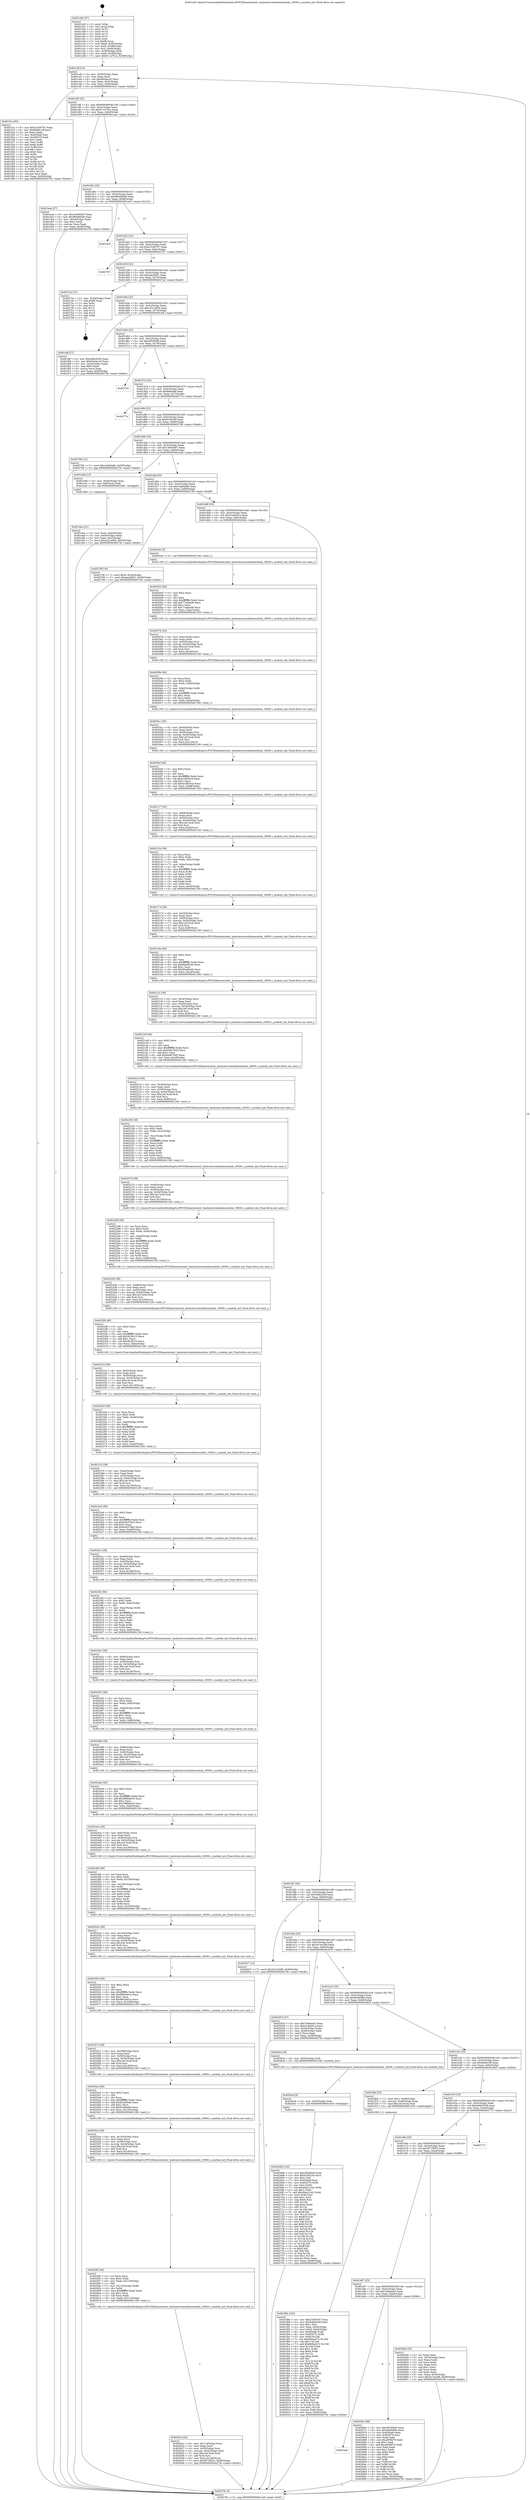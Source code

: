 digraph "0x401cb0" {
  label = "0x401cb0 (/mnt/c/Users/mathe/Desktop/tcc/POCII/binaries/extr_hashcatsrcmodulesmodule_18500.c_module_init_Final-ollvm.out::main(0))"
  labelloc = "t"
  node[shape=record]

  Entry [label="",width=0.3,height=0.3,shape=circle,fillcolor=black,style=filled]
  "0x401cdf" [label="{
     0x401cdf [23]\l
     | [instrs]\l
     &nbsp;&nbsp;0x401cdf \<+3\>: mov -0x58(%rbp),%eax\l
     &nbsp;&nbsp;0x401ce2 \<+2\>: mov %eax,%ecx\l
     &nbsp;&nbsp;0x401ce4 \<+6\>: sub $0x8444ecc0,%ecx\l
     &nbsp;&nbsp;0x401cea \<+3\>: mov %eax,-0x5c(%rbp)\l
     &nbsp;&nbsp;0x401ced \<+3\>: mov %ecx,-0x60(%rbp)\l
     &nbsp;&nbsp;0x401cf0 \<+6\>: je 0000000000401f1a \<main+0x26a\>\l
  }"]
  "0x401f1a" [label="{
     0x401f1a [83]\l
     | [instrs]\l
     &nbsp;&nbsp;0x401f1a \<+5\>: mov $0xa7e56797,%eax\l
     &nbsp;&nbsp;0x401f1f \<+5\>: mov $0x468dc1ff,%ecx\l
     &nbsp;&nbsp;0x401f24 \<+2\>: xor %edx,%edx\l
     &nbsp;&nbsp;0x401f26 \<+7\>: mov 0x4050a8,%esi\l
     &nbsp;&nbsp;0x401f2d \<+7\>: mov 0x405070,%edi\l
     &nbsp;&nbsp;0x401f34 \<+3\>: sub $0x1,%edx\l
     &nbsp;&nbsp;0x401f37 \<+3\>: mov %esi,%r8d\l
     &nbsp;&nbsp;0x401f3a \<+3\>: add %edx,%r8d\l
     &nbsp;&nbsp;0x401f3d \<+4\>: imul %r8d,%esi\l
     &nbsp;&nbsp;0x401f41 \<+3\>: and $0x1,%esi\l
     &nbsp;&nbsp;0x401f44 \<+3\>: cmp $0x0,%esi\l
     &nbsp;&nbsp;0x401f47 \<+4\>: sete %r9b\l
     &nbsp;&nbsp;0x401f4b \<+3\>: cmp $0xa,%edi\l
     &nbsp;&nbsp;0x401f4e \<+4\>: setl %r10b\l
     &nbsp;&nbsp;0x401f52 \<+3\>: mov %r9b,%r11b\l
     &nbsp;&nbsp;0x401f55 \<+3\>: and %r10b,%r11b\l
     &nbsp;&nbsp;0x401f58 \<+3\>: xor %r10b,%r9b\l
     &nbsp;&nbsp;0x401f5b \<+3\>: or %r9b,%r11b\l
     &nbsp;&nbsp;0x401f5e \<+4\>: test $0x1,%r11b\l
     &nbsp;&nbsp;0x401f62 \<+3\>: cmovne %ecx,%eax\l
     &nbsp;&nbsp;0x401f65 \<+3\>: mov %eax,-0x58(%rbp)\l
     &nbsp;&nbsp;0x401f68 \<+5\>: jmp 00000000004027fe \<main+0xb4e\>\l
  }"]
  "0x401cf6" [label="{
     0x401cf6 [22]\l
     | [instrs]\l
     &nbsp;&nbsp;0x401cf6 \<+5\>: jmp 0000000000401cfb \<main+0x4b\>\l
     &nbsp;&nbsp;0x401cfb \<+3\>: mov -0x5c(%rbp),%eax\l
     &nbsp;&nbsp;0x401cfe \<+5\>: sub $0x911a791e,%eax\l
     &nbsp;&nbsp;0x401d03 \<+3\>: mov %eax,-0x64(%rbp)\l
     &nbsp;&nbsp;0x401d06 \<+6\>: je 0000000000401eaa \<main+0x1fa\>\l
  }"]
  Exit [label="",width=0.3,height=0.3,shape=circle,fillcolor=black,style=filled,peripheries=2]
  "0x401eaa" [label="{
     0x401eaa [27]\l
     | [instrs]\l
     &nbsp;&nbsp;0x401eaa \<+5\>: mov $0x14940467,%eax\l
     &nbsp;&nbsp;0x401eaf \<+5\>: mov $0x994d6d38,%ecx\l
     &nbsp;&nbsp;0x401eb4 \<+3\>: mov -0x30(%rbp),%edx\l
     &nbsp;&nbsp;0x401eb7 \<+3\>: cmp $0x2,%edx\l
     &nbsp;&nbsp;0x401eba \<+3\>: cmovne %ecx,%eax\l
     &nbsp;&nbsp;0x401ebd \<+3\>: mov %eax,-0x58(%rbp)\l
     &nbsp;&nbsp;0x401ec0 \<+5\>: jmp 00000000004027fe \<main+0xb4e\>\l
  }"]
  "0x401d0c" [label="{
     0x401d0c [22]\l
     | [instrs]\l
     &nbsp;&nbsp;0x401d0c \<+5\>: jmp 0000000000401d11 \<main+0x61\>\l
     &nbsp;&nbsp;0x401d11 \<+3\>: mov -0x5c(%rbp),%eax\l
     &nbsp;&nbsp;0x401d14 \<+5\>: sub $0x994d6d38,%eax\l
     &nbsp;&nbsp;0x401d19 \<+3\>: mov %eax,-0x68(%rbp)\l
     &nbsp;&nbsp;0x401d1c \<+6\>: je 0000000000401ec5 \<main+0x215\>\l
  }"]
  "0x4027fe" [label="{
     0x4027fe [5]\l
     | [instrs]\l
     &nbsp;&nbsp;0x4027fe \<+5\>: jmp 0000000000401cdf \<main+0x2f\>\l
  }"]
  "0x401cb0" [label="{
     0x401cb0 [47]\l
     | [instrs]\l
     &nbsp;&nbsp;0x401cb0 \<+1\>: push %rbp\l
     &nbsp;&nbsp;0x401cb1 \<+3\>: mov %rsp,%rbp\l
     &nbsp;&nbsp;0x401cb4 \<+2\>: push %r15\l
     &nbsp;&nbsp;0x401cb6 \<+2\>: push %r14\l
     &nbsp;&nbsp;0x401cb8 \<+2\>: push %r13\l
     &nbsp;&nbsp;0x401cba \<+2\>: push %r12\l
     &nbsp;&nbsp;0x401cbc \<+1\>: push %rbx\l
     &nbsp;&nbsp;0x401cbd \<+7\>: sub $0xf8,%rsp\l
     &nbsp;&nbsp;0x401cc4 \<+7\>: movl $0x0,-0x34(%rbp)\l
     &nbsp;&nbsp;0x401ccb \<+3\>: mov %edi,-0x38(%rbp)\l
     &nbsp;&nbsp;0x401cce \<+4\>: mov %rsi,-0x40(%rbp)\l
     &nbsp;&nbsp;0x401cd2 \<+3\>: mov -0x38(%rbp),%edi\l
     &nbsp;&nbsp;0x401cd5 \<+3\>: mov %edi,-0x30(%rbp)\l
     &nbsp;&nbsp;0x401cd8 \<+7\>: movl $0x911a791e,-0x58(%rbp)\l
  }"]
  "0x4026d6" [label="{
     0x4026d6 [144]\l
     | [instrs]\l
     &nbsp;&nbsp;0x4026d6 \<+5\>: mov $0xcf0300e9,%eax\l
     &nbsp;&nbsp;0x4026db \<+5\>: mov $0x916923d,%ecx\l
     &nbsp;&nbsp;0x4026e0 \<+2\>: mov $0x1,%dl\l
     &nbsp;&nbsp;0x4026e2 \<+7\>: mov 0x4050a8,%esi\l
     &nbsp;&nbsp;0x4026e9 \<+8\>: mov 0x405070,%r8d\l
     &nbsp;&nbsp;0x4026f1 \<+3\>: mov %esi,%r9d\l
     &nbsp;&nbsp;0x4026f4 \<+7\>: sub $0xd4a41242,%r9d\l
     &nbsp;&nbsp;0x4026fb \<+4\>: sub $0x1,%r9d\l
     &nbsp;&nbsp;0x4026ff \<+7\>: add $0xd4a41242,%r9d\l
     &nbsp;&nbsp;0x402706 \<+4\>: imul %r9d,%esi\l
     &nbsp;&nbsp;0x40270a \<+3\>: and $0x1,%esi\l
     &nbsp;&nbsp;0x40270d \<+3\>: cmp $0x0,%esi\l
     &nbsp;&nbsp;0x402710 \<+4\>: sete %r10b\l
     &nbsp;&nbsp;0x402714 \<+4\>: cmp $0xa,%r8d\l
     &nbsp;&nbsp;0x402718 \<+4\>: setl %r11b\l
     &nbsp;&nbsp;0x40271c \<+3\>: mov %r10b,%bl\l
     &nbsp;&nbsp;0x40271f \<+3\>: xor $0xff,%bl\l
     &nbsp;&nbsp;0x402722 \<+3\>: mov %r11b,%r14b\l
     &nbsp;&nbsp;0x402725 \<+4\>: xor $0xff,%r14b\l
     &nbsp;&nbsp;0x402729 \<+3\>: xor $0x0,%dl\l
     &nbsp;&nbsp;0x40272c \<+3\>: mov %bl,%r15b\l
     &nbsp;&nbsp;0x40272f \<+4\>: and $0x0,%r15b\l
     &nbsp;&nbsp;0x402733 \<+3\>: and %dl,%r10b\l
     &nbsp;&nbsp;0x402736 \<+3\>: mov %r14b,%r12b\l
     &nbsp;&nbsp;0x402739 \<+4\>: and $0x0,%r12b\l
     &nbsp;&nbsp;0x40273d \<+3\>: and %dl,%r11b\l
     &nbsp;&nbsp;0x402740 \<+3\>: or %r10b,%r15b\l
     &nbsp;&nbsp;0x402743 \<+3\>: or %r11b,%r12b\l
     &nbsp;&nbsp;0x402746 \<+3\>: xor %r12b,%r15b\l
     &nbsp;&nbsp;0x402749 \<+3\>: or %r14b,%bl\l
     &nbsp;&nbsp;0x40274c \<+3\>: xor $0xff,%bl\l
     &nbsp;&nbsp;0x40274f \<+3\>: or $0x0,%dl\l
     &nbsp;&nbsp;0x402752 \<+2\>: and %dl,%bl\l
     &nbsp;&nbsp;0x402754 \<+3\>: or %bl,%r15b\l
     &nbsp;&nbsp;0x402757 \<+4\>: test $0x1,%r15b\l
     &nbsp;&nbsp;0x40275b \<+3\>: cmovne %ecx,%eax\l
     &nbsp;&nbsp;0x40275e \<+3\>: mov %eax,-0x58(%rbp)\l
     &nbsp;&nbsp;0x402761 \<+5\>: jmp 00000000004027fe \<main+0xb4e\>\l
  }"]
  "0x401ec5" [label="{
     0x401ec5\l
  }", style=dashed]
  "0x401d22" [label="{
     0x401d22 [22]\l
     | [instrs]\l
     &nbsp;&nbsp;0x401d22 \<+5\>: jmp 0000000000401d27 \<main+0x77\>\l
     &nbsp;&nbsp;0x401d27 \<+3\>: mov -0x5c(%rbp),%eax\l
     &nbsp;&nbsp;0x401d2a \<+5\>: sub $0xa7e56797,%eax\l
     &nbsp;&nbsp;0x401d2f \<+3\>: mov %eax,-0x6c(%rbp)\l
     &nbsp;&nbsp;0x401d32 \<+6\>: je 00000000004027b7 \<main+0xb07\>\l
  }"]
  "0x4026cd" [label="{
     0x4026cd [9]\l
     | [instrs]\l
     &nbsp;&nbsp;0x4026cd \<+4\>: mov -0x50(%rbp),%rdi\l
     &nbsp;&nbsp;0x4026d1 \<+5\>: call 0000000000401030 \<free@plt\>\l
     | [calls]\l
     &nbsp;&nbsp;0x401030 \{1\} (unknown)\l
  }"]
  "0x4027b7" [label="{
     0x4027b7\l
  }", style=dashed]
  "0x401d38" [label="{
     0x401d38 [22]\l
     | [instrs]\l
     &nbsp;&nbsp;0x401d38 \<+5\>: jmp 0000000000401d3d \<main+0x8d\>\l
     &nbsp;&nbsp;0x401d3d \<+3\>: mov -0x5c(%rbp),%eax\l
     &nbsp;&nbsp;0x401d40 \<+5\>: sub $0xaae2fd51,%eax\l
     &nbsp;&nbsp;0x401d45 \<+3\>: mov %eax,-0x70(%rbp)\l
     &nbsp;&nbsp;0x401d48 \<+6\>: je 00000000004027a2 \<main+0xaf2\>\l
  }"]
  "0x401ea0" [label="{
     0x401ea0\l
  }", style=dashed]
  "0x4027a2" [label="{
     0x4027a2 [21]\l
     | [instrs]\l
     &nbsp;&nbsp;0x4027a2 \<+3\>: mov -0x34(%rbp),%eax\l
     &nbsp;&nbsp;0x4027a5 \<+7\>: add $0xf8,%rsp\l
     &nbsp;&nbsp;0x4027ac \<+1\>: pop %rbx\l
     &nbsp;&nbsp;0x4027ad \<+2\>: pop %r12\l
     &nbsp;&nbsp;0x4027af \<+2\>: pop %r13\l
     &nbsp;&nbsp;0x4027b1 \<+2\>: pop %r14\l
     &nbsp;&nbsp;0x4027b3 \<+2\>: pop %r15\l
     &nbsp;&nbsp;0x4027b5 \<+1\>: pop %rbp\l
     &nbsp;&nbsp;0x4027b6 \<+1\>: ret\l
  }"]
  "0x401d4e" [label="{
     0x401d4e [22]\l
     | [instrs]\l
     &nbsp;&nbsp;0x401d4e \<+5\>: jmp 0000000000401d53 \<main+0xa3\>\l
     &nbsp;&nbsp;0x401d53 \<+3\>: mov -0x5c(%rbp),%eax\l
     &nbsp;&nbsp;0x401d56 \<+5\>: sub $0xc251a094,%eax\l
     &nbsp;&nbsp;0x401d5b \<+3\>: mov %eax,-0x74(%rbp)\l
     &nbsp;&nbsp;0x401d5e \<+6\>: je 0000000000401eff \<main+0x24f\>\l
  }"]
  "0x40266c" [label="{
     0x40266c [88]\l
     | [instrs]\l
     &nbsp;&nbsp;0x40266c \<+5\>: mov $0xcf0300e9,%eax\l
     &nbsp;&nbsp;0x402671 \<+5\>: mov $0x40a60f9e,%ecx\l
     &nbsp;&nbsp;0x402676 \<+7\>: mov 0x4050a8,%edx\l
     &nbsp;&nbsp;0x40267d \<+7\>: mov 0x405070,%esi\l
     &nbsp;&nbsp;0x402684 \<+2\>: mov %edx,%edi\l
     &nbsp;&nbsp;0x402686 \<+6\>: sub $0xaf59fd79,%edi\l
     &nbsp;&nbsp;0x40268c \<+3\>: sub $0x1,%edi\l
     &nbsp;&nbsp;0x40268f \<+6\>: add $0xaf59fd79,%edi\l
     &nbsp;&nbsp;0x402695 \<+3\>: imul %edi,%edx\l
     &nbsp;&nbsp;0x402698 \<+3\>: and $0x1,%edx\l
     &nbsp;&nbsp;0x40269b \<+3\>: cmp $0x0,%edx\l
     &nbsp;&nbsp;0x40269e \<+4\>: sete %r8b\l
     &nbsp;&nbsp;0x4026a2 \<+3\>: cmp $0xa,%esi\l
     &nbsp;&nbsp;0x4026a5 \<+4\>: setl %r9b\l
     &nbsp;&nbsp;0x4026a9 \<+3\>: mov %r8b,%r10b\l
     &nbsp;&nbsp;0x4026ac \<+3\>: and %r9b,%r10b\l
     &nbsp;&nbsp;0x4026af \<+3\>: xor %r9b,%r8b\l
     &nbsp;&nbsp;0x4026b2 \<+3\>: or %r8b,%r10b\l
     &nbsp;&nbsp;0x4026b5 \<+4\>: test $0x1,%r10b\l
     &nbsp;&nbsp;0x4026b9 \<+3\>: cmovne %ecx,%eax\l
     &nbsp;&nbsp;0x4026bc \<+3\>: mov %eax,-0x58(%rbp)\l
     &nbsp;&nbsp;0x4026bf \<+5\>: jmp 00000000004027fe \<main+0xb4e\>\l
  }"]
  "0x401eff" [label="{
     0x401eff [27]\l
     | [instrs]\l
     &nbsp;&nbsp;0x401eff \<+5\>: mov $0x4e6b3029,%eax\l
     &nbsp;&nbsp;0x401f04 \<+5\>: mov $0x8444ecc0,%ecx\l
     &nbsp;&nbsp;0x401f09 \<+3\>: mov -0x2c(%rbp),%edx\l
     &nbsp;&nbsp;0x401f0c \<+3\>: cmp $0x0,%edx\l
     &nbsp;&nbsp;0x401f0f \<+3\>: cmove %ecx,%eax\l
     &nbsp;&nbsp;0x401f12 \<+3\>: mov %eax,-0x58(%rbp)\l
     &nbsp;&nbsp;0x401f15 \<+5\>: jmp 00000000004027fe \<main+0xb4e\>\l
  }"]
  "0x401d64" [label="{
     0x401d64 [22]\l
     | [instrs]\l
     &nbsp;&nbsp;0x401d64 \<+5\>: jmp 0000000000401d69 \<main+0xb9\>\l
     &nbsp;&nbsp;0x401d69 \<+3\>: mov -0x5c(%rbp),%eax\l
     &nbsp;&nbsp;0x401d6c \<+5\>: sub $0xcf0300e9,%eax\l
     &nbsp;&nbsp;0x401d71 \<+3\>: mov %eax,-0x78(%rbp)\l
     &nbsp;&nbsp;0x401d74 \<+6\>: je 00000000004027e5 \<main+0xb35\>\l
  }"]
  "0x401e87" [label="{
     0x401e87 [25]\l
     | [instrs]\l
     &nbsp;&nbsp;0x401e87 \<+5\>: jmp 0000000000401e8c \<main+0x1dc\>\l
     &nbsp;&nbsp;0x401e8c \<+3\>: mov -0x5c(%rbp),%eax\l
     &nbsp;&nbsp;0x401e8f \<+5\>: sub $0x7e8abeb5,%eax\l
     &nbsp;&nbsp;0x401e94 \<+6\>: mov %eax,-0xa8(%rbp)\l
     &nbsp;&nbsp;0x401e9a \<+6\>: je 000000000040266c \<main+0x9bc\>\l
  }"]
  "0x4027e5" [label="{
     0x4027e5\l
  }", style=dashed]
  "0x401d7a" [label="{
     0x401d7a [22]\l
     | [instrs]\l
     &nbsp;&nbsp;0x401d7a \<+5\>: jmp 0000000000401d7f \<main+0xcf\>\l
     &nbsp;&nbsp;0x401d7f \<+3\>: mov -0x5c(%rbp),%eax\l
     &nbsp;&nbsp;0x401d82 \<+5\>: sub $0x8a6eafd,%eax\l
     &nbsp;&nbsp;0x401d87 \<+3\>: mov %eax,-0x7c(%rbp)\l
     &nbsp;&nbsp;0x401d8a \<+6\>: je 000000000040277e \<main+0xace\>\l
  }"]
  "0x40264b" [label="{
     0x40264b [33]\l
     | [instrs]\l
     &nbsp;&nbsp;0x40264b \<+2\>: xor %eax,%eax\l
     &nbsp;&nbsp;0x40264d \<+3\>: mov -0x54(%rbp),%ecx\l
     &nbsp;&nbsp;0x402650 \<+2\>: mov %eax,%edx\l
     &nbsp;&nbsp;0x402652 \<+2\>: sub %ecx,%edx\l
     &nbsp;&nbsp;0x402654 \<+2\>: mov %eax,%ecx\l
     &nbsp;&nbsp;0x402656 \<+3\>: sub $0x1,%ecx\l
     &nbsp;&nbsp;0x402659 \<+2\>: add %ecx,%edx\l
     &nbsp;&nbsp;0x40265b \<+2\>: sub %edx,%eax\l
     &nbsp;&nbsp;0x40265d \<+3\>: mov %eax,-0x54(%rbp)\l
     &nbsp;&nbsp;0x402660 \<+7\>: movl $0x3e7ee3d8,-0x58(%rbp)\l
     &nbsp;&nbsp;0x402667 \<+5\>: jmp 00000000004027fe \<main+0xb4e\>\l
  }"]
  "0x40277e" [label="{
     0x40277e\l
  }", style=dashed]
  "0x401d90" [label="{
     0x401d90 [22]\l
     | [instrs]\l
     &nbsp;&nbsp;0x401d90 \<+5\>: jmp 0000000000401d95 \<main+0xe5\>\l
     &nbsp;&nbsp;0x401d95 \<+3\>: mov -0x5c(%rbp),%eax\l
     &nbsp;&nbsp;0x401d98 \<+5\>: sub $0x916923d,%eax\l
     &nbsp;&nbsp;0x401d9d \<+3\>: mov %eax,-0x80(%rbp)\l
     &nbsp;&nbsp;0x401da0 \<+6\>: je 0000000000402766 \<main+0xab6\>\l
  }"]
  "0x401e6e" [label="{
     0x401e6e [25]\l
     | [instrs]\l
     &nbsp;&nbsp;0x401e6e \<+5\>: jmp 0000000000401e73 \<main+0x1c3\>\l
     &nbsp;&nbsp;0x401e73 \<+3\>: mov -0x5c(%rbp),%eax\l
     &nbsp;&nbsp;0x401e76 \<+5\>: sub $0x4f718023,%eax\l
     &nbsp;&nbsp;0x401e7b \<+6\>: mov %eax,-0xa4(%rbp)\l
     &nbsp;&nbsp;0x401e81 \<+6\>: je 000000000040264b \<main+0x99b\>\l
  }"]
  "0x402766" [label="{
     0x402766 [12]\l
     | [instrs]\l
     &nbsp;&nbsp;0x402766 \<+7\>: movl $0x1da60a0b,-0x58(%rbp)\l
     &nbsp;&nbsp;0x40276d \<+5\>: jmp 00000000004027fe \<main+0xb4e\>\l
  }"]
  "0x401da6" [label="{
     0x401da6 [25]\l
     | [instrs]\l
     &nbsp;&nbsp;0x401da6 \<+5\>: jmp 0000000000401dab \<main+0xfb\>\l
     &nbsp;&nbsp;0x401dab \<+3\>: mov -0x5c(%rbp),%eax\l
     &nbsp;&nbsp;0x401dae \<+5\>: sub $0x14940467,%eax\l
     &nbsp;&nbsp;0x401db3 \<+6\>: mov %eax,-0x84(%rbp)\l
     &nbsp;&nbsp;0x401db9 \<+6\>: je 0000000000401edd \<main+0x22d\>\l
  }"]
  "0x402772" [label="{
     0x402772\l
  }", style=dashed]
  "0x401edd" [label="{
     0x401edd [13]\l
     | [instrs]\l
     &nbsp;&nbsp;0x401edd \<+4\>: mov -0x40(%rbp),%rax\l
     &nbsp;&nbsp;0x401ee1 \<+4\>: mov 0x8(%rax),%rdi\l
     &nbsp;&nbsp;0x401ee5 \<+5\>: call 0000000000401060 \<atoi@plt\>\l
     | [calls]\l
     &nbsp;&nbsp;0x401060 \{1\} (unknown)\l
  }"]
  "0x401dbf" [label="{
     0x401dbf [25]\l
     | [instrs]\l
     &nbsp;&nbsp;0x401dbf \<+5\>: jmp 0000000000401dc4 \<main+0x114\>\l
     &nbsp;&nbsp;0x401dc4 \<+3\>: mov -0x5c(%rbp),%eax\l
     &nbsp;&nbsp;0x401dc7 \<+5\>: sub $0x1da60a0b,%eax\l
     &nbsp;&nbsp;0x401dcc \<+6\>: mov %eax,-0x88(%rbp)\l
     &nbsp;&nbsp;0x401dd2 \<+6\>: je 000000000040278f \<main+0xadf\>\l
  }"]
  "0x401eea" [label="{
     0x401eea [21]\l
     | [instrs]\l
     &nbsp;&nbsp;0x401eea \<+3\>: mov %eax,-0x44(%rbp)\l
     &nbsp;&nbsp;0x401eed \<+3\>: mov -0x44(%rbp),%eax\l
     &nbsp;&nbsp;0x401ef0 \<+3\>: mov %eax,-0x2c(%rbp)\l
     &nbsp;&nbsp;0x401ef3 \<+7\>: movl $0xc251a094,-0x58(%rbp)\l
     &nbsp;&nbsp;0x401efa \<+5\>: jmp 00000000004027fe \<main+0xb4e\>\l
  }"]
  "0x40261e" [label="{
     0x40261e [45]\l
     | [instrs]\l
     &nbsp;&nbsp;0x40261e \<+6\>: mov -0x114(%rbp),%ecx\l
     &nbsp;&nbsp;0x402624 \<+3\>: imul %eax,%ecx\l
     &nbsp;&nbsp;0x402627 \<+4\>: mov -0x50(%rbp),%rsi\l
     &nbsp;&nbsp;0x40262b \<+4\>: movslq -0x54(%rbp),%rdi\l
     &nbsp;&nbsp;0x40262f \<+7\>: imul $0x1e0,%rdi,%rdi\l
     &nbsp;&nbsp;0x402636 \<+3\>: add %rdi,%rsi\l
     &nbsp;&nbsp;0x402639 \<+6\>: mov %ecx,0x1d8(%rsi)\l
     &nbsp;&nbsp;0x40263f \<+7\>: movl $0x4f718023,-0x58(%rbp)\l
     &nbsp;&nbsp;0x402646 \<+5\>: jmp 00000000004027fe \<main+0xb4e\>\l
  }"]
  "0x40278f" [label="{
     0x40278f [19]\l
     | [instrs]\l
     &nbsp;&nbsp;0x40278f \<+7\>: movl $0x0,-0x34(%rbp)\l
     &nbsp;&nbsp;0x402796 \<+7\>: movl $0xaae2fd51,-0x58(%rbp)\l
     &nbsp;&nbsp;0x40279d \<+5\>: jmp 00000000004027fe \<main+0xb4e\>\l
  }"]
  "0x401dd8" [label="{
     0x401dd8 [25]\l
     | [instrs]\l
     &nbsp;&nbsp;0x401dd8 \<+5\>: jmp 0000000000401ddd \<main+0x12d\>\l
     &nbsp;&nbsp;0x401ddd \<+3\>: mov -0x5c(%rbp),%eax\l
     &nbsp;&nbsp;0x401de0 \<+5\>: sub $0x31debd1a,%eax\l
     &nbsp;&nbsp;0x401de5 \<+6\>: mov %eax,-0x8c(%rbp)\l
     &nbsp;&nbsp;0x401deb \<+6\>: je 000000000040204e \<main+0x39e\>\l
  }"]
  "0x4025f0" [label="{
     0x4025f0 [46]\l
     | [instrs]\l
     &nbsp;&nbsp;0x4025f0 \<+2\>: xor %ecx,%ecx\l
     &nbsp;&nbsp;0x4025f2 \<+5\>: mov $0x2,%edx\l
     &nbsp;&nbsp;0x4025f7 \<+6\>: mov %edx,-0x110(%rbp)\l
     &nbsp;&nbsp;0x4025fd \<+1\>: cltd\l
     &nbsp;&nbsp;0x4025fe \<+7\>: mov -0x110(%rbp),%r8d\l
     &nbsp;&nbsp;0x402605 \<+3\>: idiv %r8d\l
     &nbsp;&nbsp;0x402608 \<+6\>: imul $0xfffffffe,%edx,%edx\l
     &nbsp;&nbsp;0x40260e \<+3\>: sub $0x1,%ecx\l
     &nbsp;&nbsp;0x402611 \<+2\>: sub %ecx,%edx\l
     &nbsp;&nbsp;0x402613 \<+6\>: mov %edx,-0x114(%rbp)\l
     &nbsp;&nbsp;0x402619 \<+5\>: call 0000000000401160 \<next_i\>\l
     | [calls]\l
     &nbsp;&nbsp;0x401160 \{1\} (/mnt/c/Users/mathe/Desktop/tcc/POCII/binaries/extr_hashcatsrcmodulesmodule_18500.c_module_init_Final-ollvm.out::next_i)\l
  }"]
  "0x40204e" [label="{
     0x40204e [5]\l
     | [instrs]\l
     &nbsp;&nbsp;0x40204e \<+5\>: call 0000000000401160 \<next_i\>\l
     | [calls]\l
     &nbsp;&nbsp;0x401160 \{1\} (/mnt/c/Users/mathe/Desktop/tcc/POCII/binaries/extr_hashcatsrcmodulesmodule_18500.c_module_init_Final-ollvm.out::next_i)\l
  }"]
  "0x401df1" [label="{
     0x401df1 [25]\l
     | [instrs]\l
     &nbsp;&nbsp;0x401df1 \<+5\>: jmp 0000000000401df6 \<main+0x146\>\l
     &nbsp;&nbsp;0x401df6 \<+3\>: mov -0x5c(%rbp),%eax\l
     &nbsp;&nbsp;0x401df9 \<+5\>: sub $0x3d9e255f,%eax\l
     &nbsp;&nbsp;0x401dfe \<+6\>: mov %eax,-0x90(%rbp)\l
     &nbsp;&nbsp;0x401e04 \<+6\>: je 0000000000402027 \<main+0x377\>\l
  }"]
  "0x4025ca" [label="{
     0x4025ca [38]\l
     | [instrs]\l
     &nbsp;&nbsp;0x4025ca \<+6\>: mov -0x10c(%rbp),%ecx\l
     &nbsp;&nbsp;0x4025d0 \<+3\>: imul %eax,%ecx\l
     &nbsp;&nbsp;0x4025d3 \<+4\>: mov -0x50(%rbp),%rsi\l
     &nbsp;&nbsp;0x4025d7 \<+4\>: movslq -0x54(%rbp),%rdi\l
     &nbsp;&nbsp;0x4025db \<+7\>: imul $0x1e0,%rdi,%rdi\l
     &nbsp;&nbsp;0x4025e2 \<+3\>: add %rdi,%rsi\l
     &nbsp;&nbsp;0x4025e5 \<+6\>: mov %ecx,0x1d4(%rsi)\l
     &nbsp;&nbsp;0x4025eb \<+5\>: call 0000000000401160 \<next_i\>\l
     | [calls]\l
     &nbsp;&nbsp;0x401160 \{1\} (/mnt/c/Users/mathe/Desktop/tcc/POCII/binaries/extr_hashcatsrcmodulesmodule_18500.c_module_init_Final-ollvm.out::next_i)\l
  }"]
  "0x402027" [label="{
     0x402027 [12]\l
     | [instrs]\l
     &nbsp;&nbsp;0x402027 \<+7\>: movl $0x3e7ee3d8,-0x58(%rbp)\l
     &nbsp;&nbsp;0x40202e \<+5\>: jmp 00000000004027fe \<main+0xb4e\>\l
  }"]
  "0x401e0a" [label="{
     0x401e0a [25]\l
     | [instrs]\l
     &nbsp;&nbsp;0x401e0a \<+5\>: jmp 0000000000401e0f \<main+0x15f\>\l
     &nbsp;&nbsp;0x401e0f \<+3\>: mov -0x5c(%rbp),%eax\l
     &nbsp;&nbsp;0x401e12 \<+5\>: sub $0x3e7ee3d8,%eax\l
     &nbsp;&nbsp;0x401e17 \<+6\>: mov %eax,-0x94(%rbp)\l
     &nbsp;&nbsp;0x401e1d \<+6\>: je 0000000000402033 \<main+0x383\>\l
  }"]
  "0x4025a2" [label="{
     0x4025a2 [40]\l
     | [instrs]\l
     &nbsp;&nbsp;0x4025a2 \<+5\>: mov $0x2,%ecx\l
     &nbsp;&nbsp;0x4025a7 \<+1\>: cltd\l
     &nbsp;&nbsp;0x4025a8 \<+2\>: idiv %ecx\l
     &nbsp;&nbsp;0x4025aa \<+6\>: imul $0xfffffffe,%edx,%ecx\l
     &nbsp;&nbsp;0x4025b0 \<+6\>: add $0x91de6e8a,%ecx\l
     &nbsp;&nbsp;0x4025b6 \<+3\>: add $0x1,%ecx\l
     &nbsp;&nbsp;0x4025b9 \<+6\>: sub $0x91de6e8a,%ecx\l
     &nbsp;&nbsp;0x4025bf \<+6\>: mov %ecx,-0x10c(%rbp)\l
     &nbsp;&nbsp;0x4025c5 \<+5\>: call 0000000000401160 \<next_i\>\l
     | [calls]\l
     &nbsp;&nbsp;0x401160 \{1\} (/mnt/c/Users/mathe/Desktop/tcc/POCII/binaries/extr_hashcatsrcmodulesmodule_18500.c_module_init_Final-ollvm.out::next_i)\l
  }"]
  "0x402033" [label="{
     0x402033 [27]\l
     | [instrs]\l
     &nbsp;&nbsp;0x402033 \<+5\>: mov $0x7e8abeb5,%eax\l
     &nbsp;&nbsp;0x402038 \<+5\>: mov $0x31debd1a,%ecx\l
     &nbsp;&nbsp;0x40203d \<+3\>: mov -0x54(%rbp),%edx\l
     &nbsp;&nbsp;0x402040 \<+3\>: cmp -0x48(%rbp),%edx\l
     &nbsp;&nbsp;0x402043 \<+3\>: cmovl %ecx,%eax\l
     &nbsp;&nbsp;0x402046 \<+3\>: mov %eax,-0x58(%rbp)\l
     &nbsp;&nbsp;0x402049 \<+5\>: jmp 00000000004027fe \<main+0xb4e\>\l
  }"]
  "0x401e23" [label="{
     0x401e23 [25]\l
     | [instrs]\l
     &nbsp;&nbsp;0x401e23 \<+5\>: jmp 0000000000401e28 \<main+0x178\>\l
     &nbsp;&nbsp;0x401e28 \<+3\>: mov -0x5c(%rbp),%eax\l
     &nbsp;&nbsp;0x401e2b \<+5\>: sub $0x40a60f9e,%eax\l
     &nbsp;&nbsp;0x401e30 \<+6\>: mov %eax,-0x98(%rbp)\l
     &nbsp;&nbsp;0x401e36 \<+6\>: je 00000000004026c4 \<main+0xa14\>\l
  }"]
  "0x40257c" [label="{
     0x40257c [38]\l
     | [instrs]\l
     &nbsp;&nbsp;0x40257c \<+6\>: mov -0x108(%rbp),%ecx\l
     &nbsp;&nbsp;0x402582 \<+3\>: imul %eax,%ecx\l
     &nbsp;&nbsp;0x402585 \<+4\>: mov -0x50(%rbp),%rsi\l
     &nbsp;&nbsp;0x402589 \<+4\>: movslq -0x54(%rbp),%rdi\l
     &nbsp;&nbsp;0x40258d \<+7\>: imul $0x1e0,%rdi,%rdi\l
     &nbsp;&nbsp;0x402594 \<+3\>: add %rdi,%rsi\l
     &nbsp;&nbsp;0x402597 \<+6\>: mov %ecx,0x1d0(%rsi)\l
     &nbsp;&nbsp;0x40259d \<+5\>: call 0000000000401160 \<next_i\>\l
     | [calls]\l
     &nbsp;&nbsp;0x401160 \{1\} (/mnt/c/Users/mathe/Desktop/tcc/POCII/binaries/extr_hashcatsrcmodulesmodule_18500.c_module_init_Final-ollvm.out::next_i)\l
  }"]
  "0x4026c4" [label="{
     0x4026c4 [9]\l
     | [instrs]\l
     &nbsp;&nbsp;0x4026c4 \<+4\>: mov -0x50(%rbp),%rdi\l
     &nbsp;&nbsp;0x4026c8 \<+5\>: call 0000000000401240 \<module_init\>\l
     | [calls]\l
     &nbsp;&nbsp;0x401240 \{1\} (/mnt/c/Users/mathe/Desktop/tcc/POCII/binaries/extr_hashcatsrcmodulesmodule_18500.c_module_init_Final-ollvm.out::module_init)\l
  }"]
  "0x401e3c" [label="{
     0x401e3c [25]\l
     | [instrs]\l
     &nbsp;&nbsp;0x401e3c \<+5\>: jmp 0000000000401e41 \<main+0x191\>\l
     &nbsp;&nbsp;0x401e41 \<+3\>: mov -0x5c(%rbp),%eax\l
     &nbsp;&nbsp;0x401e44 \<+5\>: sub $0x468dc1ff,%eax\l
     &nbsp;&nbsp;0x401e49 \<+6\>: mov %eax,-0x9c(%rbp)\l
     &nbsp;&nbsp;0x401e4f \<+6\>: je 0000000000401f6d \<main+0x2bd\>\l
  }"]
  "0x402554" [label="{
     0x402554 [40]\l
     | [instrs]\l
     &nbsp;&nbsp;0x402554 \<+5\>: mov $0x2,%ecx\l
     &nbsp;&nbsp;0x402559 \<+1\>: cltd\l
     &nbsp;&nbsp;0x40255a \<+2\>: idiv %ecx\l
     &nbsp;&nbsp;0x40255c \<+6\>: imul $0xfffffffe,%edx,%ecx\l
     &nbsp;&nbsp;0x402562 \<+6\>: add $0x8843e91a,%ecx\l
     &nbsp;&nbsp;0x402568 \<+3\>: add $0x1,%ecx\l
     &nbsp;&nbsp;0x40256b \<+6\>: sub $0x8843e91a,%ecx\l
     &nbsp;&nbsp;0x402571 \<+6\>: mov %ecx,-0x108(%rbp)\l
     &nbsp;&nbsp;0x402577 \<+5\>: call 0000000000401160 \<next_i\>\l
     | [calls]\l
     &nbsp;&nbsp;0x401160 \{1\} (/mnt/c/Users/mathe/Desktop/tcc/POCII/binaries/extr_hashcatsrcmodulesmodule_18500.c_module_init_Final-ollvm.out::next_i)\l
  }"]
  "0x401f6d" [label="{
     0x401f6d [23]\l
     | [instrs]\l
     &nbsp;&nbsp;0x401f6d \<+7\>: movl $0x1,-0x48(%rbp)\l
     &nbsp;&nbsp;0x401f74 \<+4\>: movslq -0x48(%rbp),%rax\l
     &nbsp;&nbsp;0x401f78 \<+7\>: imul $0x1e0,%rax,%rdi\l
     &nbsp;&nbsp;0x401f7f \<+5\>: call 0000000000401050 \<malloc@plt\>\l
     | [calls]\l
     &nbsp;&nbsp;0x401050 \{1\} (unknown)\l
  }"]
  "0x401e55" [label="{
     0x401e55 [25]\l
     | [instrs]\l
     &nbsp;&nbsp;0x401e55 \<+5\>: jmp 0000000000401e5a \<main+0x1aa\>\l
     &nbsp;&nbsp;0x401e5a \<+3\>: mov -0x5c(%rbp),%eax\l
     &nbsp;&nbsp;0x401e5d \<+5\>: sub $0x4e6b3029,%eax\l
     &nbsp;&nbsp;0x401e62 \<+6\>: mov %eax,-0xa0(%rbp)\l
     &nbsp;&nbsp;0x401e68 \<+6\>: je 0000000000402772 \<main+0xac2\>\l
  }"]
  "0x401f84" [label="{
     0x401f84 [163]\l
     | [instrs]\l
     &nbsp;&nbsp;0x401f84 \<+5\>: mov $0xa7e56797,%ecx\l
     &nbsp;&nbsp;0x401f89 \<+5\>: mov $0x3d9e255f,%edx\l
     &nbsp;&nbsp;0x401f8e \<+3\>: mov $0x1,%sil\l
     &nbsp;&nbsp;0x401f91 \<+4\>: mov %rax,-0x50(%rbp)\l
     &nbsp;&nbsp;0x401f95 \<+7\>: movl $0x0,-0x54(%rbp)\l
     &nbsp;&nbsp;0x401f9c \<+8\>: mov 0x4050a8,%r8d\l
     &nbsp;&nbsp;0x401fa4 \<+8\>: mov 0x405070,%r9d\l
     &nbsp;&nbsp;0x401fac \<+3\>: mov %r8d,%r10d\l
     &nbsp;&nbsp;0x401faf \<+7\>: sub $0xdb9acb72,%r10d\l
     &nbsp;&nbsp;0x401fb6 \<+4\>: sub $0x1,%r10d\l
     &nbsp;&nbsp;0x401fba \<+7\>: add $0xdb9acb72,%r10d\l
     &nbsp;&nbsp;0x401fc1 \<+4\>: imul %r10d,%r8d\l
     &nbsp;&nbsp;0x401fc5 \<+4\>: and $0x1,%r8d\l
     &nbsp;&nbsp;0x401fc9 \<+4\>: cmp $0x0,%r8d\l
     &nbsp;&nbsp;0x401fcd \<+4\>: sete %r11b\l
     &nbsp;&nbsp;0x401fd1 \<+4\>: cmp $0xa,%r9d\l
     &nbsp;&nbsp;0x401fd5 \<+3\>: setl %bl\l
     &nbsp;&nbsp;0x401fd8 \<+3\>: mov %r11b,%r14b\l
     &nbsp;&nbsp;0x401fdb \<+4\>: xor $0xff,%r14b\l
     &nbsp;&nbsp;0x401fdf \<+3\>: mov %bl,%r15b\l
     &nbsp;&nbsp;0x401fe2 \<+4\>: xor $0xff,%r15b\l
     &nbsp;&nbsp;0x401fe6 \<+4\>: xor $0x1,%sil\l
     &nbsp;&nbsp;0x401fea \<+3\>: mov %r14b,%r12b\l
     &nbsp;&nbsp;0x401fed \<+4\>: and $0xff,%r12b\l
     &nbsp;&nbsp;0x401ff1 \<+3\>: and %sil,%r11b\l
     &nbsp;&nbsp;0x401ff4 \<+3\>: mov %r15b,%r13b\l
     &nbsp;&nbsp;0x401ff7 \<+4\>: and $0xff,%r13b\l
     &nbsp;&nbsp;0x401ffb \<+3\>: and %sil,%bl\l
     &nbsp;&nbsp;0x401ffe \<+3\>: or %r11b,%r12b\l
     &nbsp;&nbsp;0x402001 \<+3\>: or %bl,%r13b\l
     &nbsp;&nbsp;0x402004 \<+3\>: xor %r13b,%r12b\l
     &nbsp;&nbsp;0x402007 \<+3\>: or %r15b,%r14b\l
     &nbsp;&nbsp;0x40200a \<+4\>: xor $0xff,%r14b\l
     &nbsp;&nbsp;0x40200e \<+4\>: or $0x1,%sil\l
     &nbsp;&nbsp;0x402012 \<+3\>: and %sil,%r14b\l
     &nbsp;&nbsp;0x402015 \<+3\>: or %r14b,%r12b\l
     &nbsp;&nbsp;0x402018 \<+4\>: test $0x1,%r12b\l
     &nbsp;&nbsp;0x40201c \<+3\>: cmovne %edx,%ecx\l
     &nbsp;&nbsp;0x40201f \<+3\>: mov %ecx,-0x58(%rbp)\l
     &nbsp;&nbsp;0x402022 \<+5\>: jmp 00000000004027fe \<main+0xb4e\>\l
  }"]
  "0x402053" [label="{
     0x402053 [40]\l
     | [instrs]\l
     &nbsp;&nbsp;0x402053 \<+5\>: mov $0x2,%ecx\l
     &nbsp;&nbsp;0x402058 \<+1\>: cltd\l
     &nbsp;&nbsp;0x402059 \<+2\>: idiv %ecx\l
     &nbsp;&nbsp;0x40205b \<+6\>: imul $0xfffffffe,%edx,%ecx\l
     &nbsp;&nbsp;0x402061 \<+6\>: add $0x77a4bad8,%ecx\l
     &nbsp;&nbsp;0x402067 \<+3\>: add $0x1,%ecx\l
     &nbsp;&nbsp;0x40206a \<+6\>: sub $0x77a4bad8,%ecx\l
     &nbsp;&nbsp;0x402070 \<+6\>: mov %ecx,-0xac(%rbp)\l
     &nbsp;&nbsp;0x402076 \<+5\>: call 0000000000401160 \<next_i\>\l
     | [calls]\l
     &nbsp;&nbsp;0x401160 \{1\} (/mnt/c/Users/mathe/Desktop/tcc/POCII/binaries/extr_hashcatsrcmodulesmodule_18500.c_module_init_Final-ollvm.out::next_i)\l
  }"]
  "0x40207b" [label="{
     0x40207b [35]\l
     | [instrs]\l
     &nbsp;&nbsp;0x40207b \<+6\>: mov -0xac(%rbp),%ecx\l
     &nbsp;&nbsp;0x402081 \<+3\>: imul %eax,%ecx\l
     &nbsp;&nbsp;0x402084 \<+4\>: mov -0x50(%rbp),%rsi\l
     &nbsp;&nbsp;0x402088 \<+4\>: movslq -0x54(%rbp),%rdi\l
     &nbsp;&nbsp;0x40208c \<+7\>: imul $0x1e0,%rdi,%rdi\l
     &nbsp;&nbsp;0x402093 \<+3\>: add %rdi,%rsi\l
     &nbsp;&nbsp;0x402096 \<+3\>: mov %ecx,0x18(%rsi)\l
     &nbsp;&nbsp;0x402099 \<+5\>: call 0000000000401160 \<next_i\>\l
     | [calls]\l
     &nbsp;&nbsp;0x401160 \{1\} (/mnt/c/Users/mathe/Desktop/tcc/POCII/binaries/extr_hashcatsrcmodulesmodule_18500.c_module_init_Final-ollvm.out::next_i)\l
  }"]
  "0x40209e" [label="{
     0x40209e [46]\l
     | [instrs]\l
     &nbsp;&nbsp;0x40209e \<+2\>: xor %ecx,%ecx\l
     &nbsp;&nbsp;0x4020a0 \<+5\>: mov $0x2,%edx\l
     &nbsp;&nbsp;0x4020a5 \<+6\>: mov %edx,-0xb0(%rbp)\l
     &nbsp;&nbsp;0x4020ab \<+1\>: cltd\l
     &nbsp;&nbsp;0x4020ac \<+7\>: mov -0xb0(%rbp),%r8d\l
     &nbsp;&nbsp;0x4020b3 \<+3\>: idiv %r8d\l
     &nbsp;&nbsp;0x4020b6 \<+6\>: imul $0xfffffffe,%edx,%edx\l
     &nbsp;&nbsp;0x4020bc \<+3\>: sub $0x1,%ecx\l
     &nbsp;&nbsp;0x4020bf \<+2\>: sub %ecx,%edx\l
     &nbsp;&nbsp;0x4020c1 \<+6\>: mov %edx,-0xb4(%rbp)\l
     &nbsp;&nbsp;0x4020c7 \<+5\>: call 0000000000401160 \<next_i\>\l
     | [calls]\l
     &nbsp;&nbsp;0x401160 \{1\} (/mnt/c/Users/mathe/Desktop/tcc/POCII/binaries/extr_hashcatsrcmodulesmodule_18500.c_module_init_Final-ollvm.out::next_i)\l
  }"]
  "0x4020cc" [label="{
     0x4020cc [35]\l
     | [instrs]\l
     &nbsp;&nbsp;0x4020cc \<+6\>: mov -0xb4(%rbp),%ecx\l
     &nbsp;&nbsp;0x4020d2 \<+3\>: imul %eax,%ecx\l
     &nbsp;&nbsp;0x4020d5 \<+4\>: mov -0x50(%rbp),%rsi\l
     &nbsp;&nbsp;0x4020d9 \<+4\>: movslq -0x54(%rbp),%rdi\l
     &nbsp;&nbsp;0x4020dd \<+7\>: imul $0x1e0,%rdi,%rdi\l
     &nbsp;&nbsp;0x4020e4 \<+3\>: add %rdi,%rsi\l
     &nbsp;&nbsp;0x4020e7 \<+3\>: mov %ecx,0x1c(%rsi)\l
     &nbsp;&nbsp;0x4020ea \<+5\>: call 0000000000401160 \<next_i\>\l
     | [calls]\l
     &nbsp;&nbsp;0x401160 \{1\} (/mnt/c/Users/mathe/Desktop/tcc/POCII/binaries/extr_hashcatsrcmodulesmodule_18500.c_module_init_Final-ollvm.out::next_i)\l
  }"]
  "0x4020ef" [label="{
     0x4020ef [40]\l
     | [instrs]\l
     &nbsp;&nbsp;0x4020ef \<+5\>: mov $0x2,%ecx\l
     &nbsp;&nbsp;0x4020f4 \<+1\>: cltd\l
     &nbsp;&nbsp;0x4020f5 \<+2\>: idiv %ecx\l
     &nbsp;&nbsp;0x4020f7 \<+6\>: imul $0xfffffffe,%edx,%ecx\l
     &nbsp;&nbsp;0x4020fd \<+6\>: sub $0xb16835cd,%ecx\l
     &nbsp;&nbsp;0x402103 \<+3\>: add $0x1,%ecx\l
     &nbsp;&nbsp;0x402106 \<+6\>: add $0xb16835cd,%ecx\l
     &nbsp;&nbsp;0x40210c \<+6\>: mov %ecx,-0xb8(%rbp)\l
     &nbsp;&nbsp;0x402112 \<+5\>: call 0000000000401160 \<next_i\>\l
     | [calls]\l
     &nbsp;&nbsp;0x401160 \{1\} (/mnt/c/Users/mathe/Desktop/tcc/POCII/binaries/extr_hashcatsrcmodulesmodule_18500.c_module_init_Final-ollvm.out::next_i)\l
  }"]
  "0x402117" [label="{
     0x402117 [35]\l
     | [instrs]\l
     &nbsp;&nbsp;0x402117 \<+6\>: mov -0xb8(%rbp),%ecx\l
     &nbsp;&nbsp;0x40211d \<+3\>: imul %eax,%ecx\l
     &nbsp;&nbsp;0x402120 \<+4\>: mov -0x50(%rbp),%rsi\l
     &nbsp;&nbsp;0x402124 \<+4\>: movslq -0x54(%rbp),%rdi\l
     &nbsp;&nbsp;0x402128 \<+7\>: imul $0x1e0,%rdi,%rdi\l
     &nbsp;&nbsp;0x40212f \<+3\>: add %rdi,%rsi\l
     &nbsp;&nbsp;0x402132 \<+3\>: mov %ecx,0x28(%rsi)\l
     &nbsp;&nbsp;0x402135 \<+5\>: call 0000000000401160 \<next_i\>\l
     | [calls]\l
     &nbsp;&nbsp;0x401160 \{1\} (/mnt/c/Users/mathe/Desktop/tcc/POCII/binaries/extr_hashcatsrcmodulesmodule_18500.c_module_init_Final-ollvm.out::next_i)\l
  }"]
  "0x40213a" [label="{
     0x40213a [58]\l
     | [instrs]\l
     &nbsp;&nbsp;0x40213a \<+2\>: xor %ecx,%ecx\l
     &nbsp;&nbsp;0x40213c \<+5\>: mov $0x2,%edx\l
     &nbsp;&nbsp;0x402141 \<+6\>: mov %edx,-0xbc(%rbp)\l
     &nbsp;&nbsp;0x402147 \<+1\>: cltd\l
     &nbsp;&nbsp;0x402148 \<+7\>: mov -0xbc(%rbp),%r8d\l
     &nbsp;&nbsp;0x40214f \<+3\>: idiv %r8d\l
     &nbsp;&nbsp;0x402152 \<+6\>: imul $0xfffffffe,%edx,%edx\l
     &nbsp;&nbsp;0x402158 \<+3\>: mov %ecx,%r9d\l
     &nbsp;&nbsp;0x40215b \<+3\>: sub %edx,%r9d\l
     &nbsp;&nbsp;0x40215e \<+2\>: mov %ecx,%edx\l
     &nbsp;&nbsp;0x402160 \<+3\>: sub $0x1,%edx\l
     &nbsp;&nbsp;0x402163 \<+3\>: add %edx,%r9d\l
     &nbsp;&nbsp;0x402166 \<+3\>: sub %r9d,%ecx\l
     &nbsp;&nbsp;0x402169 \<+6\>: mov %ecx,-0xc0(%rbp)\l
     &nbsp;&nbsp;0x40216f \<+5\>: call 0000000000401160 \<next_i\>\l
     | [calls]\l
     &nbsp;&nbsp;0x401160 \{1\} (/mnt/c/Users/mathe/Desktop/tcc/POCII/binaries/extr_hashcatsrcmodulesmodule_18500.c_module_init_Final-ollvm.out::next_i)\l
  }"]
  "0x402174" [label="{
     0x402174 [38]\l
     | [instrs]\l
     &nbsp;&nbsp;0x402174 \<+6\>: mov -0xc0(%rbp),%ecx\l
     &nbsp;&nbsp;0x40217a \<+3\>: imul %eax,%ecx\l
     &nbsp;&nbsp;0x40217d \<+4\>: mov -0x50(%rbp),%rsi\l
     &nbsp;&nbsp;0x402181 \<+4\>: movslq -0x54(%rbp),%rdi\l
     &nbsp;&nbsp;0x402185 \<+7\>: imul $0x1e0,%rdi,%rdi\l
     &nbsp;&nbsp;0x40218c \<+3\>: add %rdi,%rsi\l
     &nbsp;&nbsp;0x40218f \<+6\>: mov %ecx,0x80(%rsi)\l
     &nbsp;&nbsp;0x402195 \<+5\>: call 0000000000401160 \<next_i\>\l
     | [calls]\l
     &nbsp;&nbsp;0x401160 \{1\} (/mnt/c/Users/mathe/Desktop/tcc/POCII/binaries/extr_hashcatsrcmodulesmodule_18500.c_module_init_Final-ollvm.out::next_i)\l
  }"]
  "0x40219a" [label="{
     0x40219a [40]\l
     | [instrs]\l
     &nbsp;&nbsp;0x40219a \<+5\>: mov $0x2,%ecx\l
     &nbsp;&nbsp;0x40219f \<+1\>: cltd\l
     &nbsp;&nbsp;0x4021a0 \<+2\>: idiv %ecx\l
     &nbsp;&nbsp;0x4021a2 \<+6\>: imul $0xfffffffe,%edx,%ecx\l
     &nbsp;&nbsp;0x4021a8 \<+6\>: sub $0x60ed9c0b,%ecx\l
     &nbsp;&nbsp;0x4021ae \<+3\>: add $0x1,%ecx\l
     &nbsp;&nbsp;0x4021b1 \<+6\>: add $0x60ed9c0b,%ecx\l
     &nbsp;&nbsp;0x4021b7 \<+6\>: mov %ecx,-0xc4(%rbp)\l
     &nbsp;&nbsp;0x4021bd \<+5\>: call 0000000000401160 \<next_i\>\l
     | [calls]\l
     &nbsp;&nbsp;0x401160 \{1\} (/mnt/c/Users/mathe/Desktop/tcc/POCII/binaries/extr_hashcatsrcmodulesmodule_18500.c_module_init_Final-ollvm.out::next_i)\l
  }"]
  "0x4021c2" [label="{
     0x4021c2 [38]\l
     | [instrs]\l
     &nbsp;&nbsp;0x4021c2 \<+6\>: mov -0xc4(%rbp),%ecx\l
     &nbsp;&nbsp;0x4021c8 \<+3\>: imul %eax,%ecx\l
     &nbsp;&nbsp;0x4021cb \<+4\>: mov -0x50(%rbp),%rsi\l
     &nbsp;&nbsp;0x4021cf \<+4\>: movslq -0x54(%rbp),%rdi\l
     &nbsp;&nbsp;0x4021d3 \<+7\>: imul $0x1e0,%rdi,%rdi\l
     &nbsp;&nbsp;0x4021da \<+3\>: add %rdi,%rsi\l
     &nbsp;&nbsp;0x4021dd \<+6\>: mov %ecx,0x84(%rsi)\l
     &nbsp;&nbsp;0x4021e3 \<+5\>: call 0000000000401160 \<next_i\>\l
     | [calls]\l
     &nbsp;&nbsp;0x401160 \{1\} (/mnt/c/Users/mathe/Desktop/tcc/POCII/binaries/extr_hashcatsrcmodulesmodule_18500.c_module_init_Final-ollvm.out::next_i)\l
  }"]
  "0x4021e8" [label="{
     0x4021e8 [40]\l
     | [instrs]\l
     &nbsp;&nbsp;0x4021e8 \<+5\>: mov $0x2,%ecx\l
     &nbsp;&nbsp;0x4021ed \<+1\>: cltd\l
     &nbsp;&nbsp;0x4021ee \<+2\>: idiv %ecx\l
     &nbsp;&nbsp;0x4021f0 \<+6\>: imul $0xfffffffe,%edx,%ecx\l
     &nbsp;&nbsp;0x4021f6 \<+6\>: sub $0xb0de7045,%ecx\l
     &nbsp;&nbsp;0x4021fc \<+3\>: add $0x1,%ecx\l
     &nbsp;&nbsp;0x4021ff \<+6\>: add $0xb0de7045,%ecx\l
     &nbsp;&nbsp;0x402205 \<+6\>: mov %ecx,-0xc8(%rbp)\l
     &nbsp;&nbsp;0x40220b \<+5\>: call 0000000000401160 \<next_i\>\l
     | [calls]\l
     &nbsp;&nbsp;0x401160 \{1\} (/mnt/c/Users/mathe/Desktop/tcc/POCII/binaries/extr_hashcatsrcmodulesmodule_18500.c_module_init_Final-ollvm.out::next_i)\l
  }"]
  "0x402210" [label="{
     0x402210 [38]\l
     | [instrs]\l
     &nbsp;&nbsp;0x402210 \<+6\>: mov -0xc8(%rbp),%ecx\l
     &nbsp;&nbsp;0x402216 \<+3\>: imul %eax,%ecx\l
     &nbsp;&nbsp;0x402219 \<+4\>: mov -0x50(%rbp),%rsi\l
     &nbsp;&nbsp;0x40221d \<+4\>: movslq -0x54(%rbp),%rdi\l
     &nbsp;&nbsp;0x402221 \<+7\>: imul $0x1e0,%rdi,%rdi\l
     &nbsp;&nbsp;0x402228 \<+3\>: add %rdi,%rsi\l
     &nbsp;&nbsp;0x40222b \<+6\>: mov %ecx,0x90(%rsi)\l
     &nbsp;&nbsp;0x402231 \<+5\>: call 0000000000401160 \<next_i\>\l
     | [calls]\l
     &nbsp;&nbsp;0x401160 \{1\} (/mnt/c/Users/mathe/Desktop/tcc/POCII/binaries/extr_hashcatsrcmodulesmodule_18500.c_module_init_Final-ollvm.out::next_i)\l
  }"]
  "0x402236" [label="{
     0x402236 [58]\l
     | [instrs]\l
     &nbsp;&nbsp;0x402236 \<+2\>: xor %ecx,%ecx\l
     &nbsp;&nbsp;0x402238 \<+5\>: mov $0x2,%edx\l
     &nbsp;&nbsp;0x40223d \<+6\>: mov %edx,-0xcc(%rbp)\l
     &nbsp;&nbsp;0x402243 \<+1\>: cltd\l
     &nbsp;&nbsp;0x402244 \<+7\>: mov -0xcc(%rbp),%r8d\l
     &nbsp;&nbsp;0x40224b \<+3\>: idiv %r8d\l
     &nbsp;&nbsp;0x40224e \<+6\>: imul $0xfffffffe,%edx,%edx\l
     &nbsp;&nbsp;0x402254 \<+3\>: mov %ecx,%r9d\l
     &nbsp;&nbsp;0x402257 \<+3\>: sub %edx,%r9d\l
     &nbsp;&nbsp;0x40225a \<+2\>: mov %ecx,%edx\l
     &nbsp;&nbsp;0x40225c \<+3\>: sub $0x1,%edx\l
     &nbsp;&nbsp;0x40225f \<+3\>: add %edx,%r9d\l
     &nbsp;&nbsp;0x402262 \<+3\>: sub %r9d,%ecx\l
     &nbsp;&nbsp;0x402265 \<+6\>: mov %ecx,-0xd0(%rbp)\l
     &nbsp;&nbsp;0x40226b \<+5\>: call 0000000000401160 \<next_i\>\l
     | [calls]\l
     &nbsp;&nbsp;0x401160 \{1\} (/mnt/c/Users/mathe/Desktop/tcc/POCII/binaries/extr_hashcatsrcmodulesmodule_18500.c_module_init_Final-ollvm.out::next_i)\l
  }"]
  "0x402270" [label="{
     0x402270 [38]\l
     | [instrs]\l
     &nbsp;&nbsp;0x402270 \<+6\>: mov -0xd0(%rbp),%ecx\l
     &nbsp;&nbsp;0x402276 \<+3\>: imul %eax,%ecx\l
     &nbsp;&nbsp;0x402279 \<+4\>: mov -0x50(%rbp),%rsi\l
     &nbsp;&nbsp;0x40227d \<+4\>: movslq -0x54(%rbp),%rdi\l
     &nbsp;&nbsp;0x402281 \<+7\>: imul $0x1e0,%rdi,%rdi\l
     &nbsp;&nbsp;0x402288 \<+3\>: add %rdi,%rsi\l
     &nbsp;&nbsp;0x40228b \<+6\>: mov %ecx,0x100(%rsi)\l
     &nbsp;&nbsp;0x402291 \<+5\>: call 0000000000401160 \<next_i\>\l
     | [calls]\l
     &nbsp;&nbsp;0x401160 \{1\} (/mnt/c/Users/mathe/Desktop/tcc/POCII/binaries/extr_hashcatsrcmodulesmodule_18500.c_module_init_Final-ollvm.out::next_i)\l
  }"]
  "0x402296" [label="{
     0x402296 [58]\l
     | [instrs]\l
     &nbsp;&nbsp;0x402296 \<+2\>: xor %ecx,%ecx\l
     &nbsp;&nbsp;0x402298 \<+5\>: mov $0x2,%edx\l
     &nbsp;&nbsp;0x40229d \<+6\>: mov %edx,-0xd4(%rbp)\l
     &nbsp;&nbsp;0x4022a3 \<+1\>: cltd\l
     &nbsp;&nbsp;0x4022a4 \<+7\>: mov -0xd4(%rbp),%r8d\l
     &nbsp;&nbsp;0x4022ab \<+3\>: idiv %r8d\l
     &nbsp;&nbsp;0x4022ae \<+6\>: imul $0xfffffffe,%edx,%edx\l
     &nbsp;&nbsp;0x4022b4 \<+3\>: mov %ecx,%r9d\l
     &nbsp;&nbsp;0x4022b7 \<+3\>: sub %edx,%r9d\l
     &nbsp;&nbsp;0x4022ba \<+2\>: mov %ecx,%edx\l
     &nbsp;&nbsp;0x4022bc \<+3\>: sub $0x1,%edx\l
     &nbsp;&nbsp;0x4022bf \<+3\>: add %edx,%r9d\l
     &nbsp;&nbsp;0x4022c2 \<+3\>: sub %r9d,%ecx\l
     &nbsp;&nbsp;0x4022c5 \<+6\>: mov %ecx,-0xd8(%rbp)\l
     &nbsp;&nbsp;0x4022cb \<+5\>: call 0000000000401160 \<next_i\>\l
     | [calls]\l
     &nbsp;&nbsp;0x401160 \{1\} (/mnt/c/Users/mathe/Desktop/tcc/POCII/binaries/extr_hashcatsrcmodulesmodule_18500.c_module_init_Final-ollvm.out::next_i)\l
  }"]
  "0x4022d0" [label="{
     0x4022d0 [38]\l
     | [instrs]\l
     &nbsp;&nbsp;0x4022d0 \<+6\>: mov -0xd8(%rbp),%ecx\l
     &nbsp;&nbsp;0x4022d6 \<+3\>: imul %eax,%ecx\l
     &nbsp;&nbsp;0x4022d9 \<+4\>: mov -0x50(%rbp),%rsi\l
     &nbsp;&nbsp;0x4022dd \<+4\>: movslq -0x54(%rbp),%rdi\l
     &nbsp;&nbsp;0x4022e1 \<+7\>: imul $0x1e0,%rdi,%rdi\l
     &nbsp;&nbsp;0x4022e8 \<+3\>: add %rdi,%rsi\l
     &nbsp;&nbsp;0x4022eb \<+6\>: mov %ecx,0x104(%rsi)\l
     &nbsp;&nbsp;0x4022f1 \<+5\>: call 0000000000401160 \<next_i\>\l
     | [calls]\l
     &nbsp;&nbsp;0x401160 \{1\} (/mnt/c/Users/mathe/Desktop/tcc/POCII/binaries/extr_hashcatsrcmodulesmodule_18500.c_module_init_Final-ollvm.out::next_i)\l
  }"]
  "0x4022f6" [label="{
     0x4022f6 [40]\l
     | [instrs]\l
     &nbsp;&nbsp;0x4022f6 \<+5\>: mov $0x2,%ecx\l
     &nbsp;&nbsp;0x4022fb \<+1\>: cltd\l
     &nbsp;&nbsp;0x4022fc \<+2\>: idiv %ecx\l
     &nbsp;&nbsp;0x4022fe \<+6\>: imul $0xfffffffe,%edx,%ecx\l
     &nbsp;&nbsp;0x402304 \<+6\>: add $0x3fc3fc10,%ecx\l
     &nbsp;&nbsp;0x40230a \<+3\>: add $0x1,%ecx\l
     &nbsp;&nbsp;0x40230d \<+6\>: sub $0x3fc3fc10,%ecx\l
     &nbsp;&nbsp;0x402313 \<+6\>: mov %ecx,-0xdc(%rbp)\l
     &nbsp;&nbsp;0x402319 \<+5\>: call 0000000000401160 \<next_i\>\l
     | [calls]\l
     &nbsp;&nbsp;0x401160 \{1\} (/mnt/c/Users/mathe/Desktop/tcc/POCII/binaries/extr_hashcatsrcmodulesmodule_18500.c_module_init_Final-ollvm.out::next_i)\l
  }"]
  "0x40231e" [label="{
     0x40231e [38]\l
     | [instrs]\l
     &nbsp;&nbsp;0x40231e \<+6\>: mov -0xdc(%rbp),%ecx\l
     &nbsp;&nbsp;0x402324 \<+3\>: imul %eax,%ecx\l
     &nbsp;&nbsp;0x402327 \<+4\>: mov -0x50(%rbp),%rsi\l
     &nbsp;&nbsp;0x40232b \<+4\>: movslq -0x54(%rbp),%rdi\l
     &nbsp;&nbsp;0x40232f \<+7\>: imul $0x1e0,%rdi,%rdi\l
     &nbsp;&nbsp;0x402336 \<+3\>: add %rdi,%rsi\l
     &nbsp;&nbsp;0x402339 \<+6\>: mov %ecx,0x118(%rsi)\l
     &nbsp;&nbsp;0x40233f \<+5\>: call 0000000000401160 \<next_i\>\l
     | [calls]\l
     &nbsp;&nbsp;0x401160 \{1\} (/mnt/c/Users/mathe/Desktop/tcc/POCII/binaries/extr_hashcatsrcmodulesmodule_18500.c_module_init_Final-ollvm.out::next_i)\l
  }"]
  "0x402344" [label="{
     0x402344 [58]\l
     | [instrs]\l
     &nbsp;&nbsp;0x402344 \<+2\>: xor %ecx,%ecx\l
     &nbsp;&nbsp;0x402346 \<+5\>: mov $0x2,%edx\l
     &nbsp;&nbsp;0x40234b \<+6\>: mov %edx,-0xe0(%rbp)\l
     &nbsp;&nbsp;0x402351 \<+1\>: cltd\l
     &nbsp;&nbsp;0x402352 \<+7\>: mov -0xe0(%rbp),%r8d\l
     &nbsp;&nbsp;0x402359 \<+3\>: idiv %r8d\l
     &nbsp;&nbsp;0x40235c \<+6\>: imul $0xfffffffe,%edx,%edx\l
     &nbsp;&nbsp;0x402362 \<+3\>: mov %ecx,%r9d\l
     &nbsp;&nbsp;0x402365 \<+3\>: sub %edx,%r9d\l
     &nbsp;&nbsp;0x402368 \<+2\>: mov %ecx,%edx\l
     &nbsp;&nbsp;0x40236a \<+3\>: sub $0x1,%edx\l
     &nbsp;&nbsp;0x40236d \<+3\>: add %edx,%r9d\l
     &nbsp;&nbsp;0x402370 \<+3\>: sub %r9d,%ecx\l
     &nbsp;&nbsp;0x402373 \<+6\>: mov %ecx,-0xe4(%rbp)\l
     &nbsp;&nbsp;0x402379 \<+5\>: call 0000000000401160 \<next_i\>\l
     | [calls]\l
     &nbsp;&nbsp;0x401160 \{1\} (/mnt/c/Users/mathe/Desktop/tcc/POCII/binaries/extr_hashcatsrcmodulesmodule_18500.c_module_init_Final-ollvm.out::next_i)\l
  }"]
  "0x40237e" [label="{
     0x40237e [38]\l
     | [instrs]\l
     &nbsp;&nbsp;0x40237e \<+6\>: mov -0xe4(%rbp),%ecx\l
     &nbsp;&nbsp;0x402384 \<+3\>: imul %eax,%ecx\l
     &nbsp;&nbsp;0x402387 \<+4\>: mov -0x50(%rbp),%rsi\l
     &nbsp;&nbsp;0x40238b \<+4\>: movslq -0x54(%rbp),%rdi\l
     &nbsp;&nbsp;0x40238f \<+7\>: imul $0x1e0,%rdi,%rdi\l
     &nbsp;&nbsp;0x402396 \<+3\>: add %rdi,%rsi\l
     &nbsp;&nbsp;0x402399 \<+6\>: mov %ecx,0x130(%rsi)\l
     &nbsp;&nbsp;0x40239f \<+5\>: call 0000000000401160 \<next_i\>\l
     | [calls]\l
     &nbsp;&nbsp;0x401160 \{1\} (/mnt/c/Users/mathe/Desktop/tcc/POCII/binaries/extr_hashcatsrcmodulesmodule_18500.c_module_init_Final-ollvm.out::next_i)\l
  }"]
  "0x4023a4" [label="{
     0x4023a4 [40]\l
     | [instrs]\l
     &nbsp;&nbsp;0x4023a4 \<+5\>: mov $0x2,%ecx\l
     &nbsp;&nbsp;0x4023a9 \<+1\>: cltd\l
     &nbsp;&nbsp;0x4023aa \<+2\>: idiv %ecx\l
     &nbsp;&nbsp;0x4023ac \<+6\>: imul $0xfffffffe,%edx,%ecx\l
     &nbsp;&nbsp;0x4023b2 \<+6\>: sub $0xb2b378a3,%ecx\l
     &nbsp;&nbsp;0x4023b8 \<+3\>: add $0x1,%ecx\l
     &nbsp;&nbsp;0x4023bb \<+6\>: add $0xb2b378a3,%ecx\l
     &nbsp;&nbsp;0x4023c1 \<+6\>: mov %ecx,-0xe8(%rbp)\l
     &nbsp;&nbsp;0x4023c7 \<+5\>: call 0000000000401160 \<next_i\>\l
     | [calls]\l
     &nbsp;&nbsp;0x401160 \{1\} (/mnt/c/Users/mathe/Desktop/tcc/POCII/binaries/extr_hashcatsrcmodulesmodule_18500.c_module_init_Final-ollvm.out::next_i)\l
  }"]
  "0x4023cc" [label="{
     0x4023cc [38]\l
     | [instrs]\l
     &nbsp;&nbsp;0x4023cc \<+6\>: mov -0xe8(%rbp),%ecx\l
     &nbsp;&nbsp;0x4023d2 \<+3\>: imul %eax,%ecx\l
     &nbsp;&nbsp;0x4023d5 \<+4\>: mov -0x50(%rbp),%rsi\l
     &nbsp;&nbsp;0x4023d9 \<+4\>: movslq -0x54(%rbp),%rdi\l
     &nbsp;&nbsp;0x4023dd \<+7\>: imul $0x1e0,%rdi,%rdi\l
     &nbsp;&nbsp;0x4023e4 \<+3\>: add %rdi,%rsi\l
     &nbsp;&nbsp;0x4023e7 \<+6\>: mov %ecx,0x188(%rsi)\l
     &nbsp;&nbsp;0x4023ed \<+5\>: call 0000000000401160 \<next_i\>\l
     | [calls]\l
     &nbsp;&nbsp;0x401160 \{1\} (/mnt/c/Users/mathe/Desktop/tcc/POCII/binaries/extr_hashcatsrcmodulesmodule_18500.c_module_init_Final-ollvm.out::next_i)\l
  }"]
  "0x4023f2" [label="{
     0x4023f2 [58]\l
     | [instrs]\l
     &nbsp;&nbsp;0x4023f2 \<+2\>: xor %ecx,%ecx\l
     &nbsp;&nbsp;0x4023f4 \<+5\>: mov $0x2,%edx\l
     &nbsp;&nbsp;0x4023f9 \<+6\>: mov %edx,-0xec(%rbp)\l
     &nbsp;&nbsp;0x4023ff \<+1\>: cltd\l
     &nbsp;&nbsp;0x402400 \<+7\>: mov -0xec(%rbp),%r8d\l
     &nbsp;&nbsp;0x402407 \<+3\>: idiv %r8d\l
     &nbsp;&nbsp;0x40240a \<+6\>: imul $0xfffffffe,%edx,%edx\l
     &nbsp;&nbsp;0x402410 \<+3\>: mov %ecx,%r9d\l
     &nbsp;&nbsp;0x402413 \<+3\>: sub %edx,%r9d\l
     &nbsp;&nbsp;0x402416 \<+2\>: mov %ecx,%edx\l
     &nbsp;&nbsp;0x402418 \<+3\>: sub $0x1,%edx\l
     &nbsp;&nbsp;0x40241b \<+3\>: add %edx,%r9d\l
     &nbsp;&nbsp;0x40241e \<+3\>: sub %r9d,%ecx\l
     &nbsp;&nbsp;0x402421 \<+6\>: mov %ecx,-0xf0(%rbp)\l
     &nbsp;&nbsp;0x402427 \<+5\>: call 0000000000401160 \<next_i\>\l
     | [calls]\l
     &nbsp;&nbsp;0x401160 \{1\} (/mnt/c/Users/mathe/Desktop/tcc/POCII/binaries/extr_hashcatsrcmodulesmodule_18500.c_module_init_Final-ollvm.out::next_i)\l
  }"]
  "0x40242c" [label="{
     0x40242c [38]\l
     | [instrs]\l
     &nbsp;&nbsp;0x40242c \<+6\>: mov -0xf0(%rbp),%ecx\l
     &nbsp;&nbsp;0x402432 \<+3\>: imul %eax,%ecx\l
     &nbsp;&nbsp;0x402435 \<+4\>: mov -0x50(%rbp),%rsi\l
     &nbsp;&nbsp;0x402439 \<+4\>: movslq -0x54(%rbp),%rdi\l
     &nbsp;&nbsp;0x40243d \<+7\>: imul $0x1e0,%rdi,%rdi\l
     &nbsp;&nbsp;0x402444 \<+3\>: add %rdi,%rsi\l
     &nbsp;&nbsp;0x402447 \<+6\>: mov %ecx,0x18c(%rsi)\l
     &nbsp;&nbsp;0x40244d \<+5\>: call 0000000000401160 \<next_i\>\l
     | [calls]\l
     &nbsp;&nbsp;0x401160 \{1\} (/mnt/c/Users/mathe/Desktop/tcc/POCII/binaries/extr_hashcatsrcmodulesmodule_18500.c_module_init_Final-ollvm.out::next_i)\l
  }"]
  "0x402452" [label="{
     0x402452 [46]\l
     | [instrs]\l
     &nbsp;&nbsp;0x402452 \<+2\>: xor %ecx,%ecx\l
     &nbsp;&nbsp;0x402454 \<+5\>: mov $0x2,%edx\l
     &nbsp;&nbsp;0x402459 \<+6\>: mov %edx,-0xf4(%rbp)\l
     &nbsp;&nbsp;0x40245f \<+1\>: cltd\l
     &nbsp;&nbsp;0x402460 \<+7\>: mov -0xf4(%rbp),%r8d\l
     &nbsp;&nbsp;0x402467 \<+3\>: idiv %r8d\l
     &nbsp;&nbsp;0x40246a \<+6\>: imul $0xfffffffe,%edx,%edx\l
     &nbsp;&nbsp;0x402470 \<+3\>: sub $0x1,%ecx\l
     &nbsp;&nbsp;0x402473 \<+2\>: sub %ecx,%edx\l
     &nbsp;&nbsp;0x402475 \<+6\>: mov %edx,-0xf8(%rbp)\l
     &nbsp;&nbsp;0x40247b \<+5\>: call 0000000000401160 \<next_i\>\l
     | [calls]\l
     &nbsp;&nbsp;0x401160 \{1\} (/mnt/c/Users/mathe/Desktop/tcc/POCII/binaries/extr_hashcatsrcmodulesmodule_18500.c_module_init_Final-ollvm.out::next_i)\l
  }"]
  "0x402480" [label="{
     0x402480 [38]\l
     | [instrs]\l
     &nbsp;&nbsp;0x402480 \<+6\>: mov -0xf8(%rbp),%ecx\l
     &nbsp;&nbsp;0x402486 \<+3\>: imul %eax,%ecx\l
     &nbsp;&nbsp;0x402489 \<+4\>: mov -0x50(%rbp),%rsi\l
     &nbsp;&nbsp;0x40248d \<+4\>: movslq -0x54(%rbp),%rdi\l
     &nbsp;&nbsp;0x402491 \<+7\>: imul $0x1e0,%rdi,%rdi\l
     &nbsp;&nbsp;0x402498 \<+3\>: add %rdi,%rsi\l
     &nbsp;&nbsp;0x40249b \<+6\>: mov %ecx,0x190(%rsi)\l
     &nbsp;&nbsp;0x4024a1 \<+5\>: call 0000000000401160 \<next_i\>\l
     | [calls]\l
     &nbsp;&nbsp;0x401160 \{1\} (/mnt/c/Users/mathe/Desktop/tcc/POCII/binaries/extr_hashcatsrcmodulesmodule_18500.c_module_init_Final-ollvm.out::next_i)\l
  }"]
  "0x4024a6" [label="{
     0x4024a6 [40]\l
     | [instrs]\l
     &nbsp;&nbsp;0x4024a6 \<+5\>: mov $0x2,%ecx\l
     &nbsp;&nbsp;0x4024ab \<+1\>: cltd\l
     &nbsp;&nbsp;0x4024ac \<+2\>: idiv %ecx\l
     &nbsp;&nbsp;0x4024ae \<+6\>: imul $0xfffffffe,%edx,%ecx\l
     &nbsp;&nbsp;0x4024b4 \<+6\>: add $0x296bbe53,%ecx\l
     &nbsp;&nbsp;0x4024ba \<+3\>: add $0x1,%ecx\l
     &nbsp;&nbsp;0x4024bd \<+6\>: sub $0x296bbe53,%ecx\l
     &nbsp;&nbsp;0x4024c3 \<+6\>: mov %ecx,-0xfc(%rbp)\l
     &nbsp;&nbsp;0x4024c9 \<+5\>: call 0000000000401160 \<next_i\>\l
     | [calls]\l
     &nbsp;&nbsp;0x401160 \{1\} (/mnt/c/Users/mathe/Desktop/tcc/POCII/binaries/extr_hashcatsrcmodulesmodule_18500.c_module_init_Final-ollvm.out::next_i)\l
  }"]
  "0x4024ce" [label="{
     0x4024ce [38]\l
     | [instrs]\l
     &nbsp;&nbsp;0x4024ce \<+6\>: mov -0xfc(%rbp),%ecx\l
     &nbsp;&nbsp;0x4024d4 \<+3\>: imul %eax,%ecx\l
     &nbsp;&nbsp;0x4024d7 \<+4\>: mov -0x50(%rbp),%rsi\l
     &nbsp;&nbsp;0x4024db \<+4\>: movslq -0x54(%rbp),%rdi\l
     &nbsp;&nbsp;0x4024df \<+7\>: imul $0x1e0,%rdi,%rdi\l
     &nbsp;&nbsp;0x4024e6 \<+3\>: add %rdi,%rsi\l
     &nbsp;&nbsp;0x4024e9 \<+6\>: mov %ecx,0x194(%rsi)\l
     &nbsp;&nbsp;0x4024ef \<+5\>: call 0000000000401160 \<next_i\>\l
     | [calls]\l
     &nbsp;&nbsp;0x401160 \{1\} (/mnt/c/Users/mathe/Desktop/tcc/POCII/binaries/extr_hashcatsrcmodulesmodule_18500.c_module_init_Final-ollvm.out::next_i)\l
  }"]
  "0x4024f4" [label="{
     0x4024f4 [58]\l
     | [instrs]\l
     &nbsp;&nbsp;0x4024f4 \<+2\>: xor %ecx,%ecx\l
     &nbsp;&nbsp;0x4024f6 \<+5\>: mov $0x2,%edx\l
     &nbsp;&nbsp;0x4024fb \<+6\>: mov %edx,-0x100(%rbp)\l
     &nbsp;&nbsp;0x402501 \<+1\>: cltd\l
     &nbsp;&nbsp;0x402502 \<+7\>: mov -0x100(%rbp),%r8d\l
     &nbsp;&nbsp;0x402509 \<+3\>: idiv %r8d\l
     &nbsp;&nbsp;0x40250c \<+6\>: imul $0xfffffffe,%edx,%edx\l
     &nbsp;&nbsp;0x402512 \<+3\>: mov %ecx,%r9d\l
     &nbsp;&nbsp;0x402515 \<+3\>: sub %edx,%r9d\l
     &nbsp;&nbsp;0x402518 \<+2\>: mov %ecx,%edx\l
     &nbsp;&nbsp;0x40251a \<+3\>: sub $0x1,%edx\l
     &nbsp;&nbsp;0x40251d \<+3\>: add %edx,%r9d\l
     &nbsp;&nbsp;0x402520 \<+3\>: sub %r9d,%ecx\l
     &nbsp;&nbsp;0x402523 \<+6\>: mov %ecx,-0x104(%rbp)\l
     &nbsp;&nbsp;0x402529 \<+5\>: call 0000000000401160 \<next_i\>\l
     | [calls]\l
     &nbsp;&nbsp;0x401160 \{1\} (/mnt/c/Users/mathe/Desktop/tcc/POCII/binaries/extr_hashcatsrcmodulesmodule_18500.c_module_init_Final-ollvm.out::next_i)\l
  }"]
  "0x40252e" [label="{
     0x40252e [38]\l
     | [instrs]\l
     &nbsp;&nbsp;0x40252e \<+6\>: mov -0x104(%rbp),%ecx\l
     &nbsp;&nbsp;0x402534 \<+3\>: imul %eax,%ecx\l
     &nbsp;&nbsp;0x402537 \<+4\>: mov -0x50(%rbp),%rsi\l
     &nbsp;&nbsp;0x40253b \<+4\>: movslq -0x54(%rbp),%rdi\l
     &nbsp;&nbsp;0x40253f \<+7\>: imul $0x1e0,%rdi,%rdi\l
     &nbsp;&nbsp;0x402546 \<+3\>: add %rdi,%rsi\l
     &nbsp;&nbsp;0x402549 \<+6\>: mov %ecx,0x198(%rsi)\l
     &nbsp;&nbsp;0x40254f \<+5\>: call 0000000000401160 \<next_i\>\l
     | [calls]\l
     &nbsp;&nbsp;0x401160 \{1\} (/mnt/c/Users/mathe/Desktop/tcc/POCII/binaries/extr_hashcatsrcmodulesmodule_18500.c_module_init_Final-ollvm.out::next_i)\l
  }"]
  Entry -> "0x401cb0" [label=" 1"]
  "0x401cdf" -> "0x401f1a" [label=" 1"]
  "0x401cdf" -> "0x401cf6" [label=" 14"]
  "0x4027a2" -> Exit [label=" 1"]
  "0x401cf6" -> "0x401eaa" [label=" 1"]
  "0x401cf6" -> "0x401d0c" [label=" 13"]
  "0x401eaa" -> "0x4027fe" [label=" 1"]
  "0x401cb0" -> "0x401cdf" [label=" 1"]
  "0x4027fe" -> "0x401cdf" [label=" 14"]
  "0x40278f" -> "0x4027fe" [label=" 1"]
  "0x401d0c" -> "0x401ec5" [label=" 0"]
  "0x401d0c" -> "0x401d22" [label=" 13"]
  "0x402766" -> "0x4027fe" [label=" 1"]
  "0x401d22" -> "0x4027b7" [label=" 0"]
  "0x401d22" -> "0x401d38" [label=" 13"]
  "0x4026d6" -> "0x4027fe" [label=" 1"]
  "0x401d38" -> "0x4027a2" [label=" 1"]
  "0x401d38" -> "0x401d4e" [label=" 12"]
  "0x4026cd" -> "0x4026d6" [label=" 1"]
  "0x401d4e" -> "0x401eff" [label=" 1"]
  "0x401d4e" -> "0x401d64" [label=" 11"]
  "0x4026c4" -> "0x4026cd" [label=" 1"]
  "0x401d64" -> "0x4027e5" [label=" 0"]
  "0x401d64" -> "0x401d7a" [label=" 11"]
  "0x401e87" -> "0x401ea0" [label=" 0"]
  "0x401d7a" -> "0x40277e" [label=" 0"]
  "0x401d7a" -> "0x401d90" [label=" 11"]
  "0x401e87" -> "0x40266c" [label=" 1"]
  "0x401d90" -> "0x402766" [label=" 1"]
  "0x401d90" -> "0x401da6" [label=" 10"]
  "0x40264b" -> "0x4027fe" [label=" 1"]
  "0x401da6" -> "0x401edd" [label=" 1"]
  "0x401da6" -> "0x401dbf" [label=" 9"]
  "0x401edd" -> "0x401eea" [label=" 1"]
  "0x401eea" -> "0x4027fe" [label=" 1"]
  "0x401eff" -> "0x4027fe" [label=" 1"]
  "0x401f1a" -> "0x4027fe" [label=" 1"]
  "0x401e6e" -> "0x401e87" [label=" 1"]
  "0x401dbf" -> "0x40278f" [label=" 1"]
  "0x401dbf" -> "0x401dd8" [label=" 8"]
  "0x40266c" -> "0x4027fe" [label=" 1"]
  "0x401dd8" -> "0x40204e" [label=" 1"]
  "0x401dd8" -> "0x401df1" [label=" 7"]
  "0x401e55" -> "0x401e6e" [label=" 2"]
  "0x401df1" -> "0x402027" [label=" 1"]
  "0x401df1" -> "0x401e0a" [label=" 6"]
  "0x401e55" -> "0x402772" [label=" 0"]
  "0x401e0a" -> "0x402033" [label=" 2"]
  "0x401e0a" -> "0x401e23" [label=" 4"]
  "0x401e6e" -> "0x40264b" [label=" 1"]
  "0x401e23" -> "0x4026c4" [label=" 1"]
  "0x401e23" -> "0x401e3c" [label=" 3"]
  "0x40261e" -> "0x4027fe" [label=" 1"]
  "0x401e3c" -> "0x401f6d" [label=" 1"]
  "0x401e3c" -> "0x401e55" [label=" 2"]
  "0x401f6d" -> "0x401f84" [label=" 1"]
  "0x401f84" -> "0x4027fe" [label=" 1"]
  "0x402027" -> "0x4027fe" [label=" 1"]
  "0x402033" -> "0x4027fe" [label=" 2"]
  "0x40204e" -> "0x402053" [label=" 1"]
  "0x402053" -> "0x40207b" [label=" 1"]
  "0x40207b" -> "0x40209e" [label=" 1"]
  "0x40209e" -> "0x4020cc" [label=" 1"]
  "0x4020cc" -> "0x4020ef" [label=" 1"]
  "0x4020ef" -> "0x402117" [label=" 1"]
  "0x402117" -> "0x40213a" [label=" 1"]
  "0x40213a" -> "0x402174" [label=" 1"]
  "0x402174" -> "0x40219a" [label=" 1"]
  "0x40219a" -> "0x4021c2" [label=" 1"]
  "0x4021c2" -> "0x4021e8" [label=" 1"]
  "0x4021e8" -> "0x402210" [label=" 1"]
  "0x402210" -> "0x402236" [label=" 1"]
  "0x402236" -> "0x402270" [label=" 1"]
  "0x402270" -> "0x402296" [label=" 1"]
  "0x402296" -> "0x4022d0" [label=" 1"]
  "0x4022d0" -> "0x4022f6" [label=" 1"]
  "0x4022f6" -> "0x40231e" [label=" 1"]
  "0x40231e" -> "0x402344" [label=" 1"]
  "0x402344" -> "0x40237e" [label=" 1"]
  "0x40237e" -> "0x4023a4" [label=" 1"]
  "0x4023a4" -> "0x4023cc" [label=" 1"]
  "0x4023cc" -> "0x4023f2" [label=" 1"]
  "0x4023f2" -> "0x40242c" [label=" 1"]
  "0x40242c" -> "0x402452" [label=" 1"]
  "0x402452" -> "0x402480" [label=" 1"]
  "0x402480" -> "0x4024a6" [label=" 1"]
  "0x4024a6" -> "0x4024ce" [label=" 1"]
  "0x4024ce" -> "0x4024f4" [label=" 1"]
  "0x4024f4" -> "0x40252e" [label=" 1"]
  "0x40252e" -> "0x402554" [label=" 1"]
  "0x402554" -> "0x40257c" [label=" 1"]
  "0x40257c" -> "0x4025a2" [label=" 1"]
  "0x4025a2" -> "0x4025ca" [label=" 1"]
  "0x4025ca" -> "0x4025f0" [label=" 1"]
  "0x4025f0" -> "0x40261e" [label=" 1"]
}
